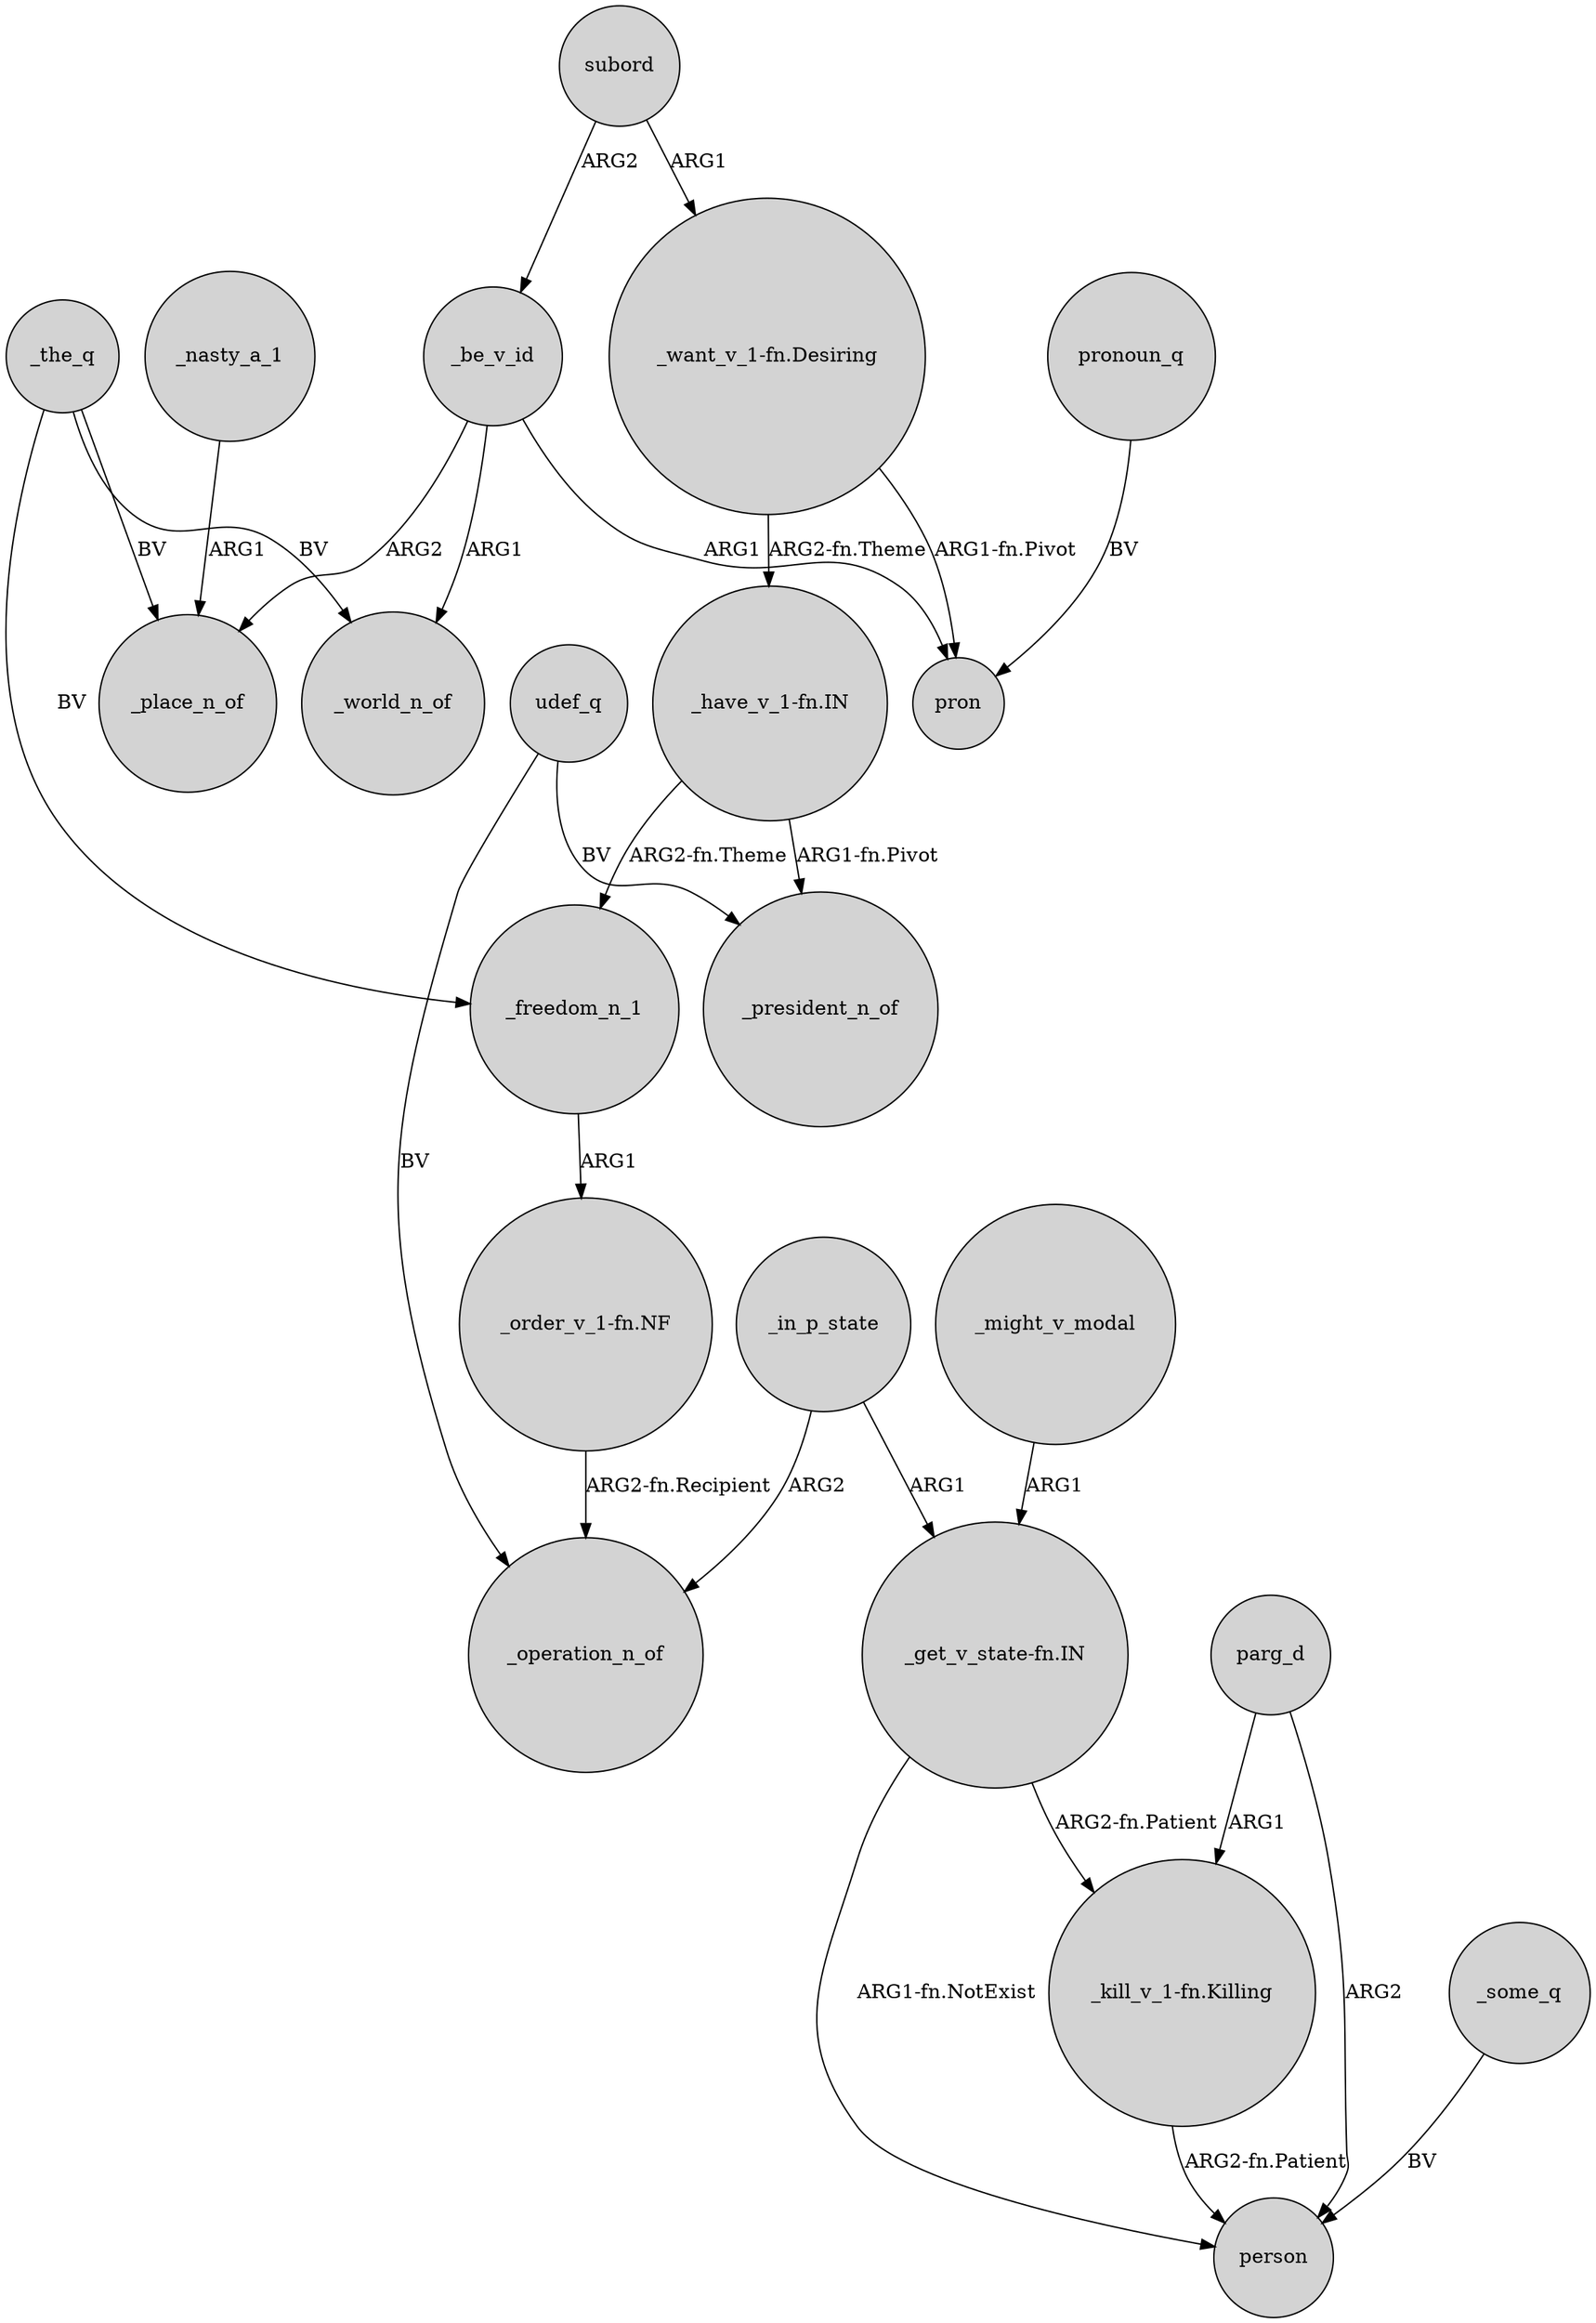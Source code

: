 digraph {
	node [shape=circle style=filled]
	_the_q -> _place_n_of [label=BV]
	"_get_v_state-fn.IN" -> "_kill_v_1-fn.Killing" [label="ARG2-fn.Patient"]
	"_have_v_1-fn.IN" -> _president_n_of [label="ARG1-fn.Pivot"]
	_the_q -> _freedom_n_1 [label=BV]
	"_order_v_1-fn.NF" -> _operation_n_of [label="ARG2-fn.Recipient"]
	parg_d -> "_kill_v_1-fn.Killing" [label=ARG1]
	_might_v_modal -> "_get_v_state-fn.IN" [label=ARG1]
	_in_p_state -> _operation_n_of [label=ARG2]
	"_want_v_1-fn.Desiring" -> pron [label="ARG1-fn.Pivot"]
	"_get_v_state-fn.IN" -> person [label="ARG1-fn.NotExist"]
	_nasty_a_1 -> _place_n_of [label=ARG1]
	_be_v_id -> pron [label=ARG1]
	subord -> "_want_v_1-fn.Desiring" [label=ARG1]
	"_want_v_1-fn.Desiring" -> "_have_v_1-fn.IN" [label="ARG2-fn.Theme"]
	pronoun_q -> pron [label=BV]
	parg_d -> person [label=ARG2]
	_freedom_n_1 -> "_order_v_1-fn.NF" [label=ARG1]
	udef_q -> _president_n_of [label=BV]
	_some_q -> person [label=BV]
	_in_p_state -> "_get_v_state-fn.IN" [label=ARG1]
	_be_v_id -> _world_n_of [label=ARG1]
	"_have_v_1-fn.IN" -> _freedom_n_1 [label="ARG2-fn.Theme"]
	udef_q -> _operation_n_of [label=BV]
	_the_q -> _world_n_of [label=BV]
	_be_v_id -> _place_n_of [label=ARG2]
	subord -> _be_v_id [label=ARG2]
	"_kill_v_1-fn.Killing" -> person [label="ARG2-fn.Patient"]
}
